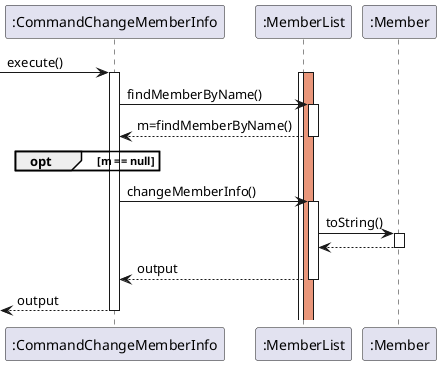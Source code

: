 @startuml

 -> ":CommandChangeMemberInfo": execute()
activate ":CommandChangeMemberInfo"
activate ":MemberList"
activate ":MemberList" #DarkSalmon
":CommandChangeMemberInfo" -> ":MemberList" : findMemberByName()
activate ":MemberList"
":MemberList" --> ":CommandChangeMemberInfo" : m=findMemberByName()
deactivate ":MemberList"
opt m == null
end
":CommandChangeMemberInfo" -> ":MemberList" : changeMemberInfo()
activate ":MemberList"
":MemberList" -> ":Member" : toString()
activate ":Member"
return
return output
return output

@enduml